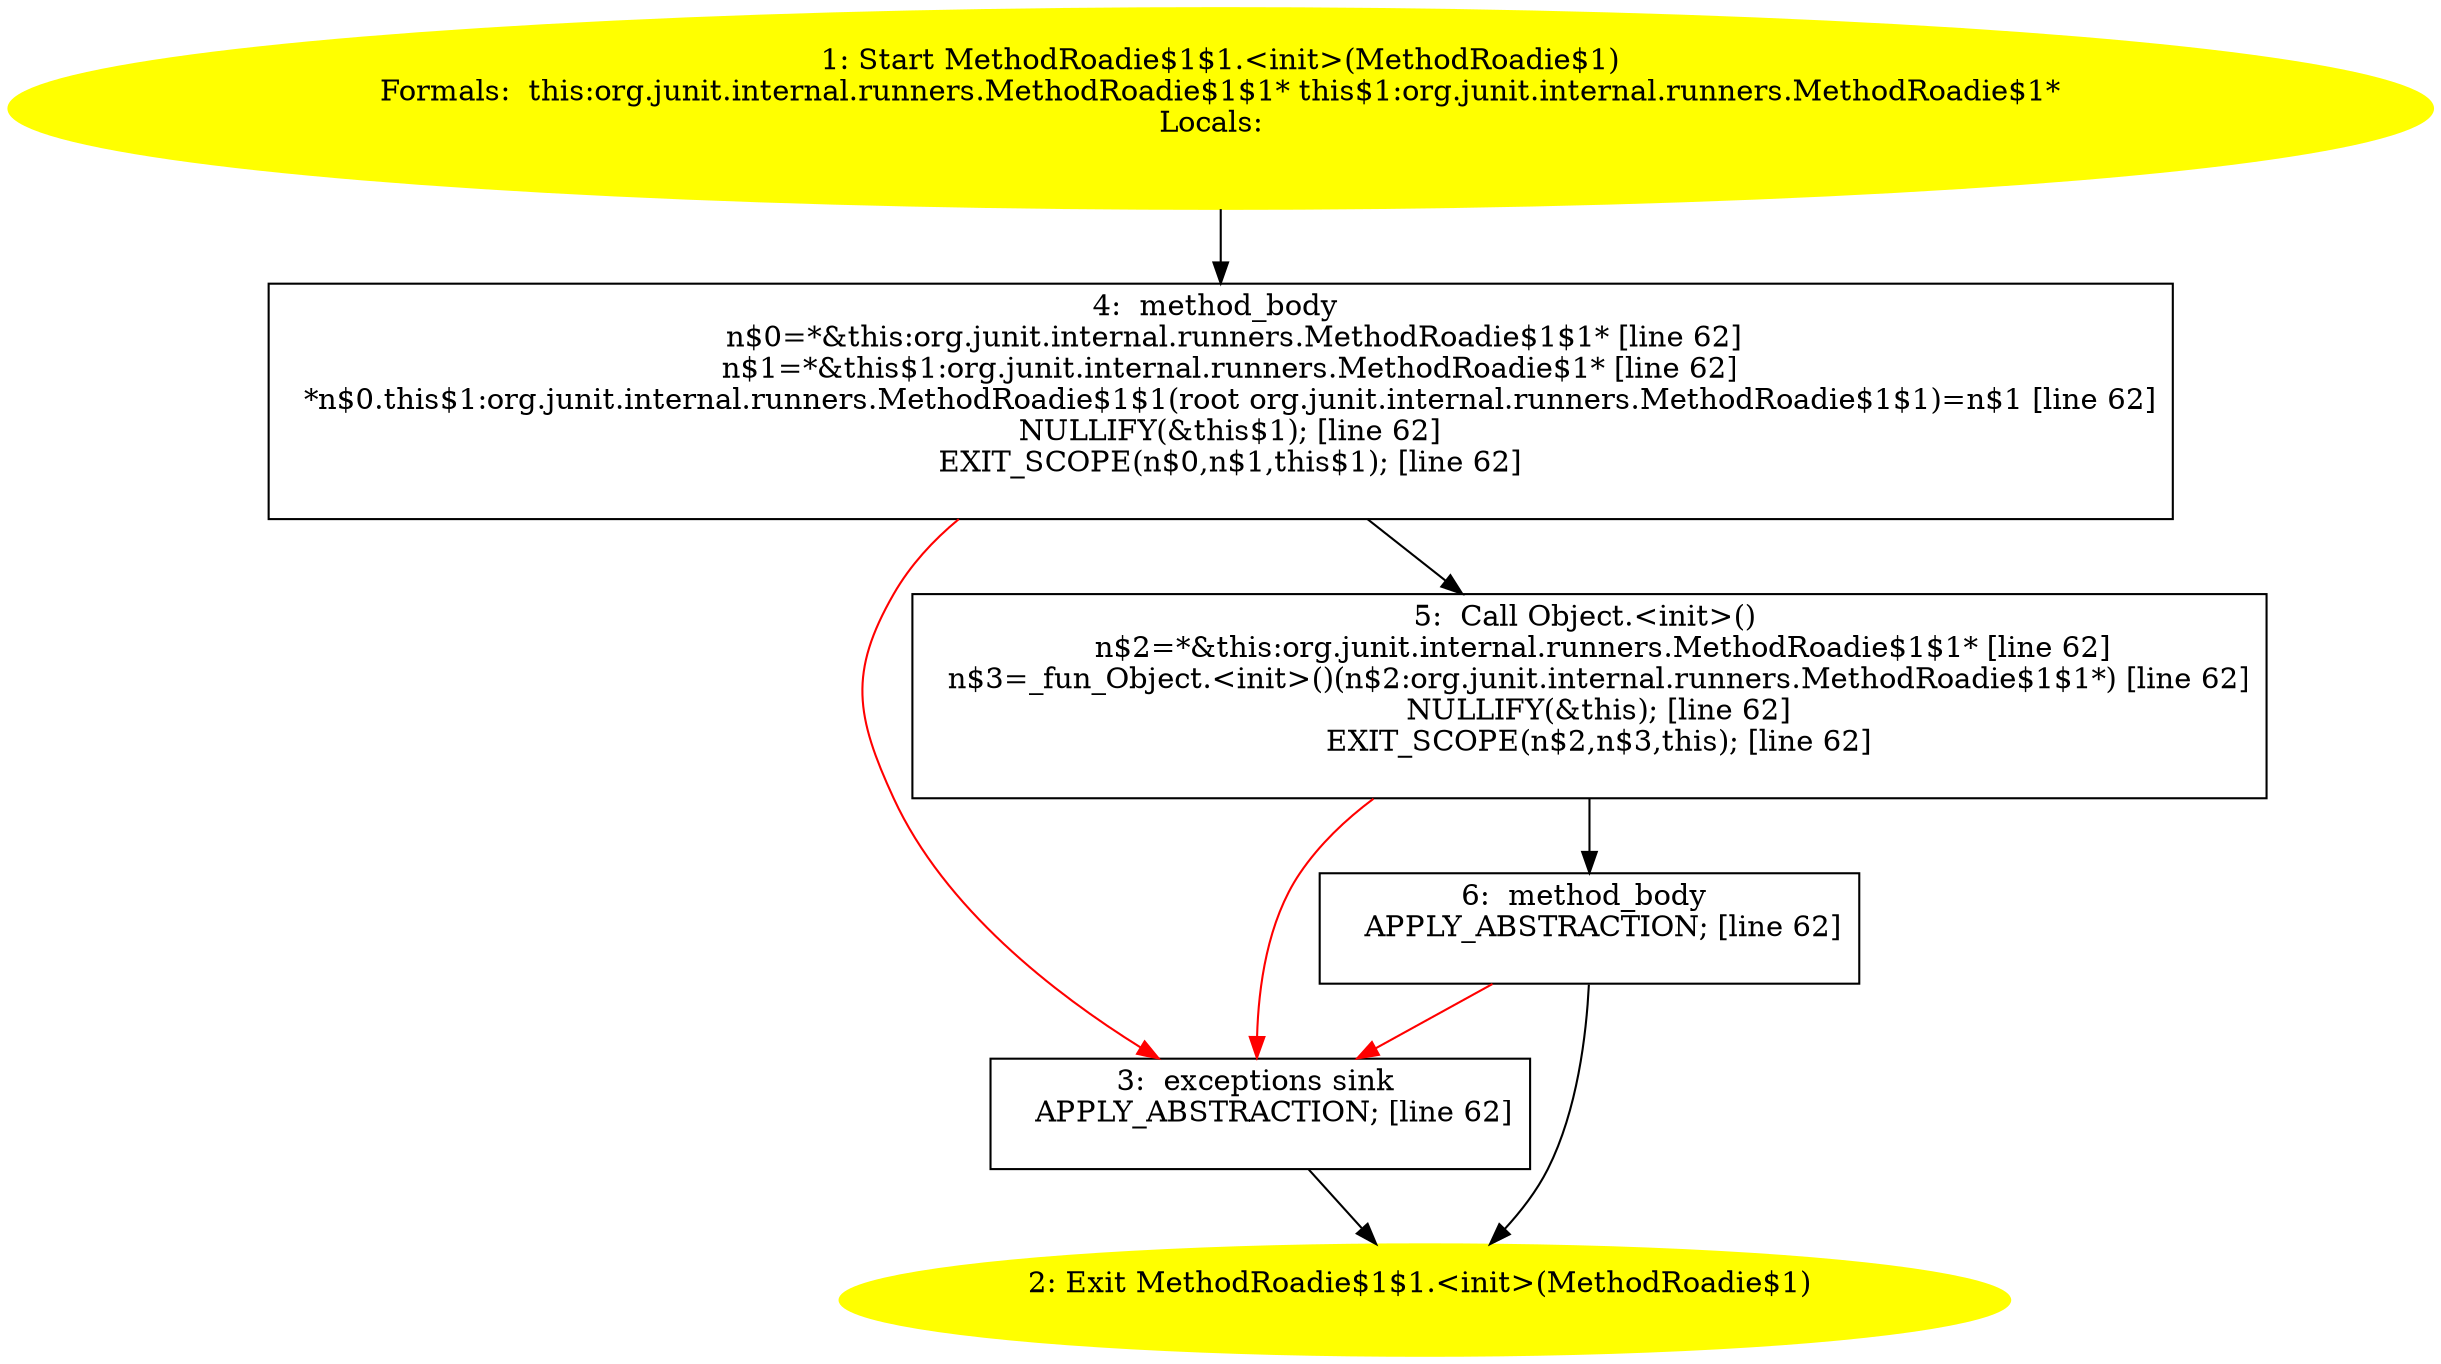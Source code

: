 /* @generated */
digraph cfg {
"org.junit.internal.runners.MethodRoadie$1$1.<init>(org.junit.internal.runners.MethodRoadie$1).8954ff3faf5c0faf9f1d58b1d1736d0c_1" [label="1: Start MethodRoadie$1$1.<init>(MethodRoadie$1)\nFormals:  this:org.junit.internal.runners.MethodRoadie$1$1* this$1:org.junit.internal.runners.MethodRoadie$1*\nLocals:  \n  " color=yellow style=filled]
	

	 "org.junit.internal.runners.MethodRoadie$1$1.<init>(org.junit.internal.runners.MethodRoadie$1).8954ff3faf5c0faf9f1d58b1d1736d0c_1" -> "org.junit.internal.runners.MethodRoadie$1$1.<init>(org.junit.internal.runners.MethodRoadie$1).8954ff3faf5c0faf9f1d58b1d1736d0c_4" ;
"org.junit.internal.runners.MethodRoadie$1$1.<init>(org.junit.internal.runners.MethodRoadie$1).8954ff3faf5c0faf9f1d58b1d1736d0c_2" [label="2: Exit MethodRoadie$1$1.<init>(MethodRoadie$1) \n  " color=yellow style=filled]
	

"org.junit.internal.runners.MethodRoadie$1$1.<init>(org.junit.internal.runners.MethodRoadie$1).8954ff3faf5c0faf9f1d58b1d1736d0c_3" [label="3:  exceptions sink \n   APPLY_ABSTRACTION; [line 62]\n " shape="box"]
	

	 "org.junit.internal.runners.MethodRoadie$1$1.<init>(org.junit.internal.runners.MethodRoadie$1).8954ff3faf5c0faf9f1d58b1d1736d0c_3" -> "org.junit.internal.runners.MethodRoadie$1$1.<init>(org.junit.internal.runners.MethodRoadie$1).8954ff3faf5c0faf9f1d58b1d1736d0c_2" ;
"org.junit.internal.runners.MethodRoadie$1$1.<init>(org.junit.internal.runners.MethodRoadie$1).8954ff3faf5c0faf9f1d58b1d1736d0c_4" [label="4:  method_body \n   n$0=*&this:org.junit.internal.runners.MethodRoadie$1$1* [line 62]\n  n$1=*&this$1:org.junit.internal.runners.MethodRoadie$1* [line 62]\n  *n$0.this$1:org.junit.internal.runners.MethodRoadie$1$1(root org.junit.internal.runners.MethodRoadie$1$1)=n$1 [line 62]\n  NULLIFY(&this$1); [line 62]\n  EXIT_SCOPE(n$0,n$1,this$1); [line 62]\n " shape="box"]
	

	 "org.junit.internal.runners.MethodRoadie$1$1.<init>(org.junit.internal.runners.MethodRoadie$1).8954ff3faf5c0faf9f1d58b1d1736d0c_4" -> "org.junit.internal.runners.MethodRoadie$1$1.<init>(org.junit.internal.runners.MethodRoadie$1).8954ff3faf5c0faf9f1d58b1d1736d0c_5" ;
	 "org.junit.internal.runners.MethodRoadie$1$1.<init>(org.junit.internal.runners.MethodRoadie$1).8954ff3faf5c0faf9f1d58b1d1736d0c_4" -> "org.junit.internal.runners.MethodRoadie$1$1.<init>(org.junit.internal.runners.MethodRoadie$1).8954ff3faf5c0faf9f1d58b1d1736d0c_3" [color="red" ];
"org.junit.internal.runners.MethodRoadie$1$1.<init>(org.junit.internal.runners.MethodRoadie$1).8954ff3faf5c0faf9f1d58b1d1736d0c_5" [label="5:  Call Object.<init>() \n   n$2=*&this:org.junit.internal.runners.MethodRoadie$1$1* [line 62]\n  n$3=_fun_Object.<init>()(n$2:org.junit.internal.runners.MethodRoadie$1$1*) [line 62]\n  NULLIFY(&this); [line 62]\n  EXIT_SCOPE(n$2,n$3,this); [line 62]\n " shape="box"]
	

	 "org.junit.internal.runners.MethodRoadie$1$1.<init>(org.junit.internal.runners.MethodRoadie$1).8954ff3faf5c0faf9f1d58b1d1736d0c_5" -> "org.junit.internal.runners.MethodRoadie$1$1.<init>(org.junit.internal.runners.MethodRoadie$1).8954ff3faf5c0faf9f1d58b1d1736d0c_6" ;
	 "org.junit.internal.runners.MethodRoadie$1$1.<init>(org.junit.internal.runners.MethodRoadie$1).8954ff3faf5c0faf9f1d58b1d1736d0c_5" -> "org.junit.internal.runners.MethodRoadie$1$1.<init>(org.junit.internal.runners.MethodRoadie$1).8954ff3faf5c0faf9f1d58b1d1736d0c_3" [color="red" ];
"org.junit.internal.runners.MethodRoadie$1$1.<init>(org.junit.internal.runners.MethodRoadie$1).8954ff3faf5c0faf9f1d58b1d1736d0c_6" [label="6:  method_body \n   APPLY_ABSTRACTION; [line 62]\n " shape="box"]
	

	 "org.junit.internal.runners.MethodRoadie$1$1.<init>(org.junit.internal.runners.MethodRoadie$1).8954ff3faf5c0faf9f1d58b1d1736d0c_6" -> "org.junit.internal.runners.MethodRoadie$1$1.<init>(org.junit.internal.runners.MethodRoadie$1).8954ff3faf5c0faf9f1d58b1d1736d0c_2" ;
	 "org.junit.internal.runners.MethodRoadie$1$1.<init>(org.junit.internal.runners.MethodRoadie$1).8954ff3faf5c0faf9f1d58b1d1736d0c_6" -> "org.junit.internal.runners.MethodRoadie$1$1.<init>(org.junit.internal.runners.MethodRoadie$1).8954ff3faf5c0faf9f1d58b1d1736d0c_3" [color="red" ];
}
